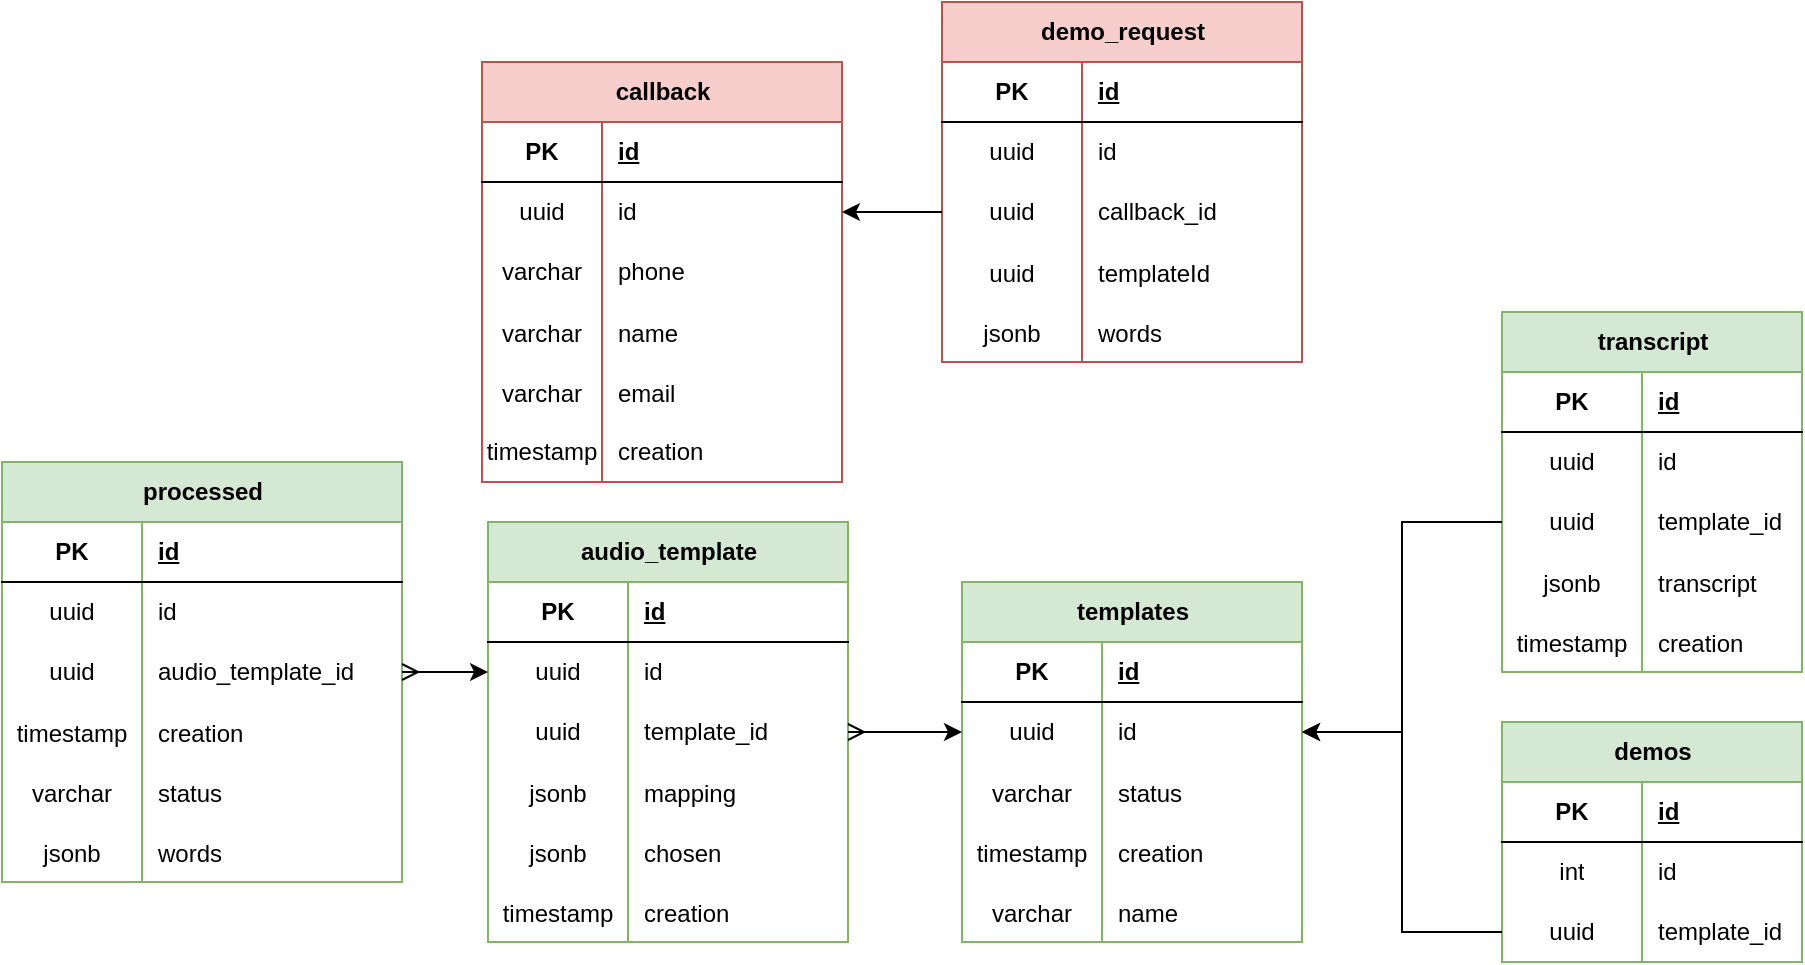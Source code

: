 <mxfile version="24.2.3" type="device">
  <diagram name="Страница — 1" id="Ko0qNmOT3hMLPwBgo3Ye">
    <mxGraphModel dx="2261" dy="738" grid="1" gridSize="10" guides="1" tooltips="1" connect="1" arrows="1" fold="1" page="1" pageScale="1" pageWidth="827" pageHeight="1169" math="0" shadow="0">
      <root>
        <mxCell id="0" />
        <mxCell id="1" parent="0" />
        <mxCell id="vbfm5fyRYD98X_Ul2HDY-22" value="templates" style="shape=table;startSize=30;container=1;collapsible=1;childLayout=tableLayout;fixedRows=1;rowLines=0;fontStyle=1;align=center;resizeLast=1;html=1;fillColor=#d5e8d4;strokeColor=#82b366;" parent="1" vertex="1">
          <mxGeometry x="-110" y="590" width="170" height="180" as="geometry" />
        </mxCell>
        <mxCell id="vbfm5fyRYD98X_Ul2HDY-23" value="" style="shape=tableRow;horizontal=0;startSize=0;swimlaneHead=0;swimlaneBody=0;fillColor=none;collapsible=0;dropTarget=0;points=[[0,0.5],[1,0.5]];portConstraint=eastwest;top=0;left=0;right=0;bottom=1;" parent="vbfm5fyRYD98X_Ul2HDY-22" vertex="1">
          <mxGeometry y="30" width="170" height="30" as="geometry" />
        </mxCell>
        <mxCell id="vbfm5fyRYD98X_Ul2HDY-24" value="PK" style="shape=partialRectangle;connectable=0;fillColor=none;top=0;left=0;bottom=0;right=0;fontStyle=1;overflow=hidden;whiteSpace=wrap;html=1;" parent="vbfm5fyRYD98X_Ul2HDY-23" vertex="1">
          <mxGeometry width="70" height="30" as="geometry">
            <mxRectangle width="70" height="30" as="alternateBounds" />
          </mxGeometry>
        </mxCell>
        <mxCell id="vbfm5fyRYD98X_Ul2HDY-25" value="id" style="shape=partialRectangle;connectable=0;fillColor=none;top=0;left=0;bottom=0;right=0;align=left;spacingLeft=6;fontStyle=5;overflow=hidden;whiteSpace=wrap;html=1;" parent="vbfm5fyRYD98X_Ul2HDY-23" vertex="1">
          <mxGeometry x="70" width="100" height="30" as="geometry">
            <mxRectangle width="100" height="30" as="alternateBounds" />
          </mxGeometry>
        </mxCell>
        <mxCell id="vbfm5fyRYD98X_Ul2HDY-26" value="" style="shape=tableRow;horizontal=0;startSize=0;swimlaneHead=0;swimlaneBody=0;fillColor=none;collapsible=0;dropTarget=0;points=[[0,0.5],[1,0.5]];portConstraint=eastwest;top=0;left=0;right=0;bottom=0;" parent="vbfm5fyRYD98X_Ul2HDY-22" vertex="1">
          <mxGeometry y="60" width="170" height="30" as="geometry" />
        </mxCell>
        <mxCell id="vbfm5fyRYD98X_Ul2HDY-27" value="uuid" style="shape=partialRectangle;connectable=0;fillColor=none;top=0;left=0;bottom=0;right=0;editable=1;overflow=hidden;whiteSpace=wrap;html=1;" parent="vbfm5fyRYD98X_Ul2HDY-26" vertex="1">
          <mxGeometry width="70" height="30" as="geometry">
            <mxRectangle width="70" height="30" as="alternateBounds" />
          </mxGeometry>
        </mxCell>
        <mxCell id="vbfm5fyRYD98X_Ul2HDY-28" value="id" style="shape=partialRectangle;connectable=0;fillColor=none;top=0;left=0;bottom=0;right=0;align=left;spacingLeft=6;overflow=hidden;whiteSpace=wrap;html=1;" parent="vbfm5fyRYD98X_Ul2HDY-26" vertex="1">
          <mxGeometry x="70" width="100" height="30" as="geometry">
            <mxRectangle width="100" height="30" as="alternateBounds" />
          </mxGeometry>
        </mxCell>
        <mxCell id="vbfm5fyRYD98X_Ul2HDY-377" value="" style="shape=tableRow;horizontal=0;startSize=0;swimlaneHead=0;swimlaneBody=0;fillColor=none;collapsible=0;dropTarget=0;points=[[0,0.5],[1,0.5]];portConstraint=eastwest;top=0;left=0;right=0;bottom=0;" parent="vbfm5fyRYD98X_Ul2HDY-22" vertex="1">
          <mxGeometry y="90" width="170" height="30" as="geometry" />
        </mxCell>
        <mxCell id="vbfm5fyRYD98X_Ul2HDY-378" value="varchar" style="shape=partialRectangle;connectable=0;fillColor=none;top=0;left=0;bottom=0;right=0;editable=1;overflow=hidden;" parent="vbfm5fyRYD98X_Ul2HDY-377" vertex="1">
          <mxGeometry width="70" height="30" as="geometry">
            <mxRectangle width="70" height="30" as="alternateBounds" />
          </mxGeometry>
        </mxCell>
        <mxCell id="vbfm5fyRYD98X_Ul2HDY-379" value="status" style="shape=partialRectangle;connectable=0;fillColor=none;top=0;left=0;bottom=0;right=0;align=left;spacingLeft=6;overflow=hidden;" parent="vbfm5fyRYD98X_Ul2HDY-377" vertex="1">
          <mxGeometry x="70" width="100" height="30" as="geometry">
            <mxRectangle width="100" height="30" as="alternateBounds" />
          </mxGeometry>
        </mxCell>
        <mxCell id="vbfm5fyRYD98X_Ul2HDY-381" value="" style="shape=tableRow;horizontal=0;startSize=0;swimlaneHead=0;swimlaneBody=0;fillColor=none;collapsible=0;dropTarget=0;points=[[0,0.5],[1,0.5]];portConstraint=eastwest;top=0;left=0;right=0;bottom=0;" parent="vbfm5fyRYD98X_Ul2HDY-22" vertex="1">
          <mxGeometry y="120" width="170" height="30" as="geometry" />
        </mxCell>
        <mxCell id="vbfm5fyRYD98X_Ul2HDY-382" value="timestamp" style="shape=partialRectangle;connectable=0;fillColor=none;top=0;left=0;bottom=0;right=0;editable=1;overflow=hidden;" parent="vbfm5fyRYD98X_Ul2HDY-381" vertex="1">
          <mxGeometry width="70" height="30" as="geometry">
            <mxRectangle width="70" height="30" as="alternateBounds" />
          </mxGeometry>
        </mxCell>
        <mxCell id="vbfm5fyRYD98X_Ul2HDY-383" value="creation" style="shape=partialRectangle;connectable=0;fillColor=none;top=0;left=0;bottom=0;right=0;align=left;spacingLeft=6;overflow=hidden;" parent="vbfm5fyRYD98X_Ul2HDY-381" vertex="1">
          <mxGeometry x="70" width="100" height="30" as="geometry">
            <mxRectangle width="100" height="30" as="alternateBounds" />
          </mxGeometry>
        </mxCell>
        <mxCell id="vbfm5fyRYD98X_Ul2HDY-38" value="" style="shape=tableRow;horizontal=0;startSize=0;swimlaneHead=0;swimlaneBody=0;fillColor=none;collapsible=0;dropTarget=0;points=[[0,0.5],[1,0.5]];portConstraint=eastwest;top=0;left=0;right=0;bottom=0;" parent="vbfm5fyRYD98X_Ul2HDY-22" vertex="1">
          <mxGeometry y="150" width="170" height="30" as="geometry" />
        </mxCell>
        <mxCell id="vbfm5fyRYD98X_Ul2HDY-39" value="varchar" style="shape=partialRectangle;connectable=0;fillColor=none;top=0;left=0;bottom=0;right=0;editable=1;overflow=hidden;" parent="vbfm5fyRYD98X_Ul2HDY-38" vertex="1">
          <mxGeometry width="70" height="30" as="geometry">
            <mxRectangle width="70" height="30" as="alternateBounds" />
          </mxGeometry>
        </mxCell>
        <mxCell id="vbfm5fyRYD98X_Ul2HDY-40" value="name" style="shape=partialRectangle;connectable=0;fillColor=none;top=0;left=0;bottom=0;right=0;align=left;spacingLeft=6;overflow=hidden;" parent="vbfm5fyRYD98X_Ul2HDY-38" vertex="1">
          <mxGeometry x="70" width="100" height="30" as="geometry">
            <mxRectangle width="100" height="30" as="alternateBounds" />
          </mxGeometry>
        </mxCell>
        <mxCell id="vbfm5fyRYD98X_Ul2HDY-41" value="transcript" style="shape=table;startSize=30;container=1;collapsible=1;childLayout=tableLayout;fixedRows=1;rowLines=0;fontStyle=1;align=center;resizeLast=1;html=1;fillColor=#d5e8d4;strokeColor=#82b366;" parent="1" vertex="1">
          <mxGeometry x="160" y="455" width="150" height="180" as="geometry" />
        </mxCell>
        <mxCell id="vbfm5fyRYD98X_Ul2HDY-42" value="" style="shape=tableRow;horizontal=0;startSize=0;swimlaneHead=0;swimlaneBody=0;fillColor=none;collapsible=0;dropTarget=0;points=[[0,0.5],[1,0.5]];portConstraint=eastwest;top=0;left=0;right=0;bottom=1;" parent="vbfm5fyRYD98X_Ul2HDY-41" vertex="1">
          <mxGeometry y="30" width="150" height="30" as="geometry" />
        </mxCell>
        <mxCell id="vbfm5fyRYD98X_Ul2HDY-43" value="PK" style="shape=partialRectangle;connectable=0;fillColor=none;top=0;left=0;bottom=0;right=0;fontStyle=1;overflow=hidden;whiteSpace=wrap;html=1;" parent="vbfm5fyRYD98X_Ul2HDY-42" vertex="1">
          <mxGeometry width="70" height="30" as="geometry">
            <mxRectangle width="70" height="30" as="alternateBounds" />
          </mxGeometry>
        </mxCell>
        <mxCell id="vbfm5fyRYD98X_Ul2HDY-44" value="id" style="shape=partialRectangle;connectable=0;fillColor=none;top=0;left=0;bottom=0;right=0;align=left;spacingLeft=6;fontStyle=5;overflow=hidden;whiteSpace=wrap;html=1;" parent="vbfm5fyRYD98X_Ul2HDY-42" vertex="1">
          <mxGeometry x="70" width="80" height="30" as="geometry">
            <mxRectangle width="80" height="30" as="alternateBounds" />
          </mxGeometry>
        </mxCell>
        <mxCell id="vbfm5fyRYD98X_Ul2HDY-45" value="" style="shape=tableRow;horizontal=0;startSize=0;swimlaneHead=0;swimlaneBody=0;fillColor=none;collapsible=0;dropTarget=0;points=[[0,0.5],[1,0.5]];portConstraint=eastwest;top=0;left=0;right=0;bottom=0;" parent="vbfm5fyRYD98X_Ul2HDY-41" vertex="1">
          <mxGeometry y="60" width="150" height="30" as="geometry" />
        </mxCell>
        <mxCell id="vbfm5fyRYD98X_Ul2HDY-46" value="uuid" style="shape=partialRectangle;connectable=0;fillColor=none;top=0;left=0;bottom=0;right=0;editable=1;overflow=hidden;whiteSpace=wrap;html=1;" parent="vbfm5fyRYD98X_Ul2HDY-45" vertex="1">
          <mxGeometry width="70" height="30" as="geometry">
            <mxRectangle width="70" height="30" as="alternateBounds" />
          </mxGeometry>
        </mxCell>
        <mxCell id="vbfm5fyRYD98X_Ul2HDY-47" value="id" style="shape=partialRectangle;connectable=0;fillColor=none;top=0;left=0;bottom=0;right=0;align=left;spacingLeft=6;overflow=hidden;whiteSpace=wrap;html=1;" parent="vbfm5fyRYD98X_Ul2HDY-45" vertex="1">
          <mxGeometry x="70" width="80" height="30" as="geometry">
            <mxRectangle width="80" height="30" as="alternateBounds" />
          </mxGeometry>
        </mxCell>
        <mxCell id="vbfm5fyRYD98X_Ul2HDY-48" value="" style="shape=tableRow;horizontal=0;startSize=0;swimlaneHead=0;swimlaneBody=0;fillColor=none;collapsible=0;dropTarget=0;points=[[0,0.5],[1,0.5]];portConstraint=eastwest;top=0;left=0;right=0;bottom=0;" parent="vbfm5fyRYD98X_Ul2HDY-41" vertex="1">
          <mxGeometry y="90" width="150" height="30" as="geometry" />
        </mxCell>
        <mxCell id="vbfm5fyRYD98X_Ul2HDY-49" value="uuid" style="shape=partialRectangle;connectable=0;fillColor=none;top=0;left=0;bottom=0;right=0;editable=1;overflow=hidden;whiteSpace=wrap;html=1;" parent="vbfm5fyRYD98X_Ul2HDY-48" vertex="1">
          <mxGeometry width="70" height="30" as="geometry">
            <mxRectangle width="70" height="30" as="alternateBounds" />
          </mxGeometry>
        </mxCell>
        <mxCell id="vbfm5fyRYD98X_Ul2HDY-50" value="template_id" style="shape=partialRectangle;connectable=0;fillColor=none;top=0;left=0;bottom=0;right=0;align=left;spacingLeft=6;overflow=hidden;whiteSpace=wrap;html=1;" parent="vbfm5fyRYD98X_Ul2HDY-48" vertex="1">
          <mxGeometry x="70" width="80" height="30" as="geometry">
            <mxRectangle width="80" height="30" as="alternateBounds" />
          </mxGeometry>
        </mxCell>
        <mxCell id="vbfm5fyRYD98X_Ul2HDY-54" value="" style="shape=tableRow;horizontal=0;startSize=0;swimlaneHead=0;swimlaneBody=0;fillColor=none;collapsible=0;dropTarget=0;points=[[0,0.5],[1,0.5]];portConstraint=eastwest;top=0;left=0;right=0;bottom=0;" parent="vbfm5fyRYD98X_Ul2HDY-41" vertex="1">
          <mxGeometry y="120" width="150" height="30" as="geometry" />
        </mxCell>
        <mxCell id="vbfm5fyRYD98X_Ul2HDY-55" value="jsonb" style="shape=partialRectangle;connectable=0;fillColor=none;top=0;left=0;bottom=0;right=0;editable=1;overflow=hidden;" parent="vbfm5fyRYD98X_Ul2HDY-54" vertex="1">
          <mxGeometry width="70" height="30" as="geometry">
            <mxRectangle width="70" height="30" as="alternateBounds" />
          </mxGeometry>
        </mxCell>
        <mxCell id="vbfm5fyRYD98X_Ul2HDY-56" value="transcript" style="shape=partialRectangle;connectable=0;fillColor=none;top=0;left=0;bottom=0;right=0;align=left;spacingLeft=6;overflow=hidden;" parent="vbfm5fyRYD98X_Ul2HDY-54" vertex="1">
          <mxGeometry x="70" width="80" height="30" as="geometry">
            <mxRectangle width="80" height="30" as="alternateBounds" />
          </mxGeometry>
        </mxCell>
        <mxCell id="JV7sxZ9ZfyD11HEFoqIB-13" value="" style="shape=tableRow;horizontal=0;startSize=0;swimlaneHead=0;swimlaneBody=0;fillColor=none;collapsible=0;dropTarget=0;points=[[0,0.5],[1,0.5]];portConstraint=eastwest;top=0;left=0;right=0;bottom=0;" vertex="1" parent="vbfm5fyRYD98X_Ul2HDY-41">
          <mxGeometry y="150" width="150" height="30" as="geometry" />
        </mxCell>
        <mxCell id="JV7sxZ9ZfyD11HEFoqIB-14" value="timestamp" style="shape=partialRectangle;connectable=0;fillColor=none;top=0;left=0;bottom=0;right=0;editable=1;overflow=hidden;" vertex="1" parent="JV7sxZ9ZfyD11HEFoqIB-13">
          <mxGeometry width="70" height="30" as="geometry">
            <mxRectangle width="70" height="30" as="alternateBounds" />
          </mxGeometry>
        </mxCell>
        <mxCell id="JV7sxZ9ZfyD11HEFoqIB-15" value="creation" style="shape=partialRectangle;connectable=0;fillColor=none;top=0;left=0;bottom=0;right=0;align=left;spacingLeft=6;overflow=hidden;" vertex="1" parent="JV7sxZ9ZfyD11HEFoqIB-13">
          <mxGeometry x="70" width="80" height="30" as="geometry">
            <mxRectangle width="80" height="30" as="alternateBounds" />
          </mxGeometry>
        </mxCell>
        <mxCell id="vbfm5fyRYD98X_Ul2HDY-61" style="edgeStyle=orthogonalEdgeStyle;rounded=0;orthogonalLoop=1;jettySize=auto;html=1;" parent="1" source="vbfm5fyRYD98X_Ul2HDY-48" target="vbfm5fyRYD98X_Ul2HDY-26" edge="1">
          <mxGeometry relative="1" as="geometry" />
        </mxCell>
        <mxCell id="vbfm5fyRYD98X_Ul2HDY-62" value="audio_template" style="shape=table;startSize=30;container=1;collapsible=1;childLayout=tableLayout;fixedRows=1;rowLines=0;fontStyle=1;align=center;resizeLast=1;html=1;fillColor=#d5e8d4;strokeColor=#82b366;" parent="1" vertex="1">
          <mxGeometry x="-347" y="560" width="180" height="210" as="geometry" />
        </mxCell>
        <mxCell id="vbfm5fyRYD98X_Ul2HDY-63" value="" style="shape=tableRow;horizontal=0;startSize=0;swimlaneHead=0;swimlaneBody=0;fillColor=none;collapsible=0;dropTarget=0;points=[[0,0.5],[1,0.5]];portConstraint=eastwest;top=0;left=0;right=0;bottom=1;" parent="vbfm5fyRYD98X_Ul2HDY-62" vertex="1">
          <mxGeometry y="30" width="180" height="30" as="geometry" />
        </mxCell>
        <mxCell id="vbfm5fyRYD98X_Ul2HDY-64" value="PK" style="shape=partialRectangle;connectable=0;fillColor=none;top=0;left=0;bottom=0;right=0;fontStyle=1;overflow=hidden;whiteSpace=wrap;html=1;" parent="vbfm5fyRYD98X_Ul2HDY-63" vertex="1">
          <mxGeometry width="70" height="30" as="geometry">
            <mxRectangle width="70" height="30" as="alternateBounds" />
          </mxGeometry>
        </mxCell>
        <mxCell id="vbfm5fyRYD98X_Ul2HDY-65" value="id" style="shape=partialRectangle;connectable=0;fillColor=none;top=0;left=0;bottom=0;right=0;align=left;spacingLeft=6;fontStyle=5;overflow=hidden;whiteSpace=wrap;html=1;" parent="vbfm5fyRYD98X_Ul2HDY-63" vertex="1">
          <mxGeometry x="70" width="110" height="30" as="geometry">
            <mxRectangle width="110" height="30" as="alternateBounds" />
          </mxGeometry>
        </mxCell>
        <mxCell id="vbfm5fyRYD98X_Ul2HDY-66" value="" style="shape=tableRow;horizontal=0;startSize=0;swimlaneHead=0;swimlaneBody=0;fillColor=none;collapsible=0;dropTarget=0;points=[[0,0.5],[1,0.5]];portConstraint=eastwest;top=0;left=0;right=0;bottom=0;" parent="vbfm5fyRYD98X_Ul2HDY-62" vertex="1">
          <mxGeometry y="60" width="180" height="30" as="geometry" />
        </mxCell>
        <mxCell id="vbfm5fyRYD98X_Ul2HDY-67" value="uuid" style="shape=partialRectangle;connectable=0;fillColor=none;top=0;left=0;bottom=0;right=0;editable=1;overflow=hidden;whiteSpace=wrap;html=1;" parent="vbfm5fyRYD98X_Ul2HDY-66" vertex="1">
          <mxGeometry width="70" height="30" as="geometry">
            <mxRectangle width="70" height="30" as="alternateBounds" />
          </mxGeometry>
        </mxCell>
        <mxCell id="vbfm5fyRYD98X_Ul2HDY-68" value="id" style="shape=partialRectangle;connectable=0;fillColor=none;top=0;left=0;bottom=0;right=0;align=left;spacingLeft=6;overflow=hidden;whiteSpace=wrap;html=1;" parent="vbfm5fyRYD98X_Ul2HDY-66" vertex="1">
          <mxGeometry x="70" width="110" height="30" as="geometry">
            <mxRectangle width="110" height="30" as="alternateBounds" />
          </mxGeometry>
        </mxCell>
        <mxCell id="vbfm5fyRYD98X_Ul2HDY-69" value="" style="shape=tableRow;horizontal=0;startSize=0;swimlaneHead=0;swimlaneBody=0;fillColor=none;collapsible=0;dropTarget=0;points=[[0,0.5],[1,0.5]];portConstraint=eastwest;top=0;left=0;right=0;bottom=0;" parent="vbfm5fyRYD98X_Ul2HDY-62" vertex="1">
          <mxGeometry y="90" width="180" height="30" as="geometry" />
        </mxCell>
        <mxCell id="vbfm5fyRYD98X_Ul2HDY-70" value="uuid" style="shape=partialRectangle;connectable=0;fillColor=none;top=0;left=0;bottom=0;right=0;editable=1;overflow=hidden;whiteSpace=wrap;html=1;" parent="vbfm5fyRYD98X_Ul2HDY-69" vertex="1">
          <mxGeometry width="70" height="30" as="geometry">
            <mxRectangle width="70" height="30" as="alternateBounds" />
          </mxGeometry>
        </mxCell>
        <mxCell id="vbfm5fyRYD98X_Ul2HDY-71" value="template_id" style="shape=partialRectangle;connectable=0;fillColor=none;top=0;left=0;bottom=0;right=0;align=left;spacingLeft=6;overflow=hidden;whiteSpace=wrap;html=1;" parent="vbfm5fyRYD98X_Ul2HDY-69" vertex="1">
          <mxGeometry x="70" width="110" height="30" as="geometry">
            <mxRectangle width="110" height="30" as="alternateBounds" />
          </mxGeometry>
        </mxCell>
        <mxCell id="vbfm5fyRYD98X_Ul2HDY-75" value="" style="shape=tableRow;horizontal=0;startSize=0;swimlaneHead=0;swimlaneBody=0;fillColor=none;collapsible=0;dropTarget=0;points=[[0,0.5],[1,0.5]];portConstraint=eastwest;top=0;left=0;right=0;bottom=0;" parent="vbfm5fyRYD98X_Ul2HDY-62" vertex="1">
          <mxGeometry y="120" width="180" height="30" as="geometry" />
        </mxCell>
        <mxCell id="vbfm5fyRYD98X_Ul2HDY-76" value="jsonb" style="shape=partialRectangle;connectable=0;fillColor=none;top=0;left=0;bottom=0;right=0;editable=1;overflow=hidden;" parent="vbfm5fyRYD98X_Ul2HDY-75" vertex="1">
          <mxGeometry width="70" height="30" as="geometry">
            <mxRectangle width="70" height="30" as="alternateBounds" />
          </mxGeometry>
        </mxCell>
        <mxCell id="vbfm5fyRYD98X_Ul2HDY-77" value="mapping" style="shape=partialRectangle;connectable=0;fillColor=none;top=0;left=0;bottom=0;right=0;align=left;spacingLeft=6;overflow=hidden;" parent="vbfm5fyRYD98X_Ul2HDY-75" vertex="1">
          <mxGeometry x="70" width="110" height="30" as="geometry">
            <mxRectangle width="110" height="30" as="alternateBounds" />
          </mxGeometry>
        </mxCell>
        <mxCell id="vbfm5fyRYD98X_Ul2HDY-78" value="" style="shape=tableRow;horizontal=0;startSize=0;swimlaneHead=0;swimlaneBody=0;fillColor=none;collapsible=0;dropTarget=0;points=[[0,0.5],[1,0.5]];portConstraint=eastwest;top=0;left=0;right=0;bottom=0;" parent="vbfm5fyRYD98X_Ul2HDY-62" vertex="1">
          <mxGeometry y="150" width="180" height="30" as="geometry" />
        </mxCell>
        <mxCell id="vbfm5fyRYD98X_Ul2HDY-79" value="jsonb" style="shape=partialRectangle;connectable=0;fillColor=none;top=0;left=0;bottom=0;right=0;editable=1;overflow=hidden;" parent="vbfm5fyRYD98X_Ul2HDY-78" vertex="1">
          <mxGeometry width="70" height="30" as="geometry">
            <mxRectangle width="70" height="30" as="alternateBounds" />
          </mxGeometry>
        </mxCell>
        <mxCell id="vbfm5fyRYD98X_Ul2HDY-80" value="chosen" style="shape=partialRectangle;connectable=0;fillColor=none;top=0;left=0;bottom=0;right=0;align=left;spacingLeft=6;overflow=hidden;" parent="vbfm5fyRYD98X_Ul2HDY-78" vertex="1">
          <mxGeometry x="70" width="110" height="30" as="geometry">
            <mxRectangle width="110" height="30" as="alternateBounds" />
          </mxGeometry>
        </mxCell>
        <mxCell id="JV7sxZ9ZfyD11HEFoqIB-9" value="" style="shape=tableRow;horizontal=0;startSize=0;swimlaneHead=0;swimlaneBody=0;fillColor=none;collapsible=0;dropTarget=0;points=[[0,0.5],[1,0.5]];portConstraint=eastwest;top=0;left=0;right=0;bottom=0;" vertex="1" parent="vbfm5fyRYD98X_Ul2HDY-62">
          <mxGeometry y="180" width="180" height="30" as="geometry" />
        </mxCell>
        <mxCell id="JV7sxZ9ZfyD11HEFoqIB-10" value="timestamp" style="shape=partialRectangle;connectable=0;fillColor=none;top=0;left=0;bottom=0;right=0;editable=1;overflow=hidden;" vertex="1" parent="JV7sxZ9ZfyD11HEFoqIB-9">
          <mxGeometry width="70" height="30" as="geometry">
            <mxRectangle width="70" height="30" as="alternateBounds" />
          </mxGeometry>
        </mxCell>
        <mxCell id="JV7sxZ9ZfyD11HEFoqIB-11" value="creation" style="shape=partialRectangle;connectable=0;fillColor=none;top=0;left=0;bottom=0;right=0;align=left;spacingLeft=6;overflow=hidden;" vertex="1" parent="JV7sxZ9ZfyD11HEFoqIB-9">
          <mxGeometry x="70" width="110" height="30" as="geometry">
            <mxRectangle width="110" height="30" as="alternateBounds" />
          </mxGeometry>
        </mxCell>
        <mxCell id="vbfm5fyRYD98X_Ul2HDY-82" value="processed" style="shape=table;startSize=30;container=1;collapsible=1;childLayout=tableLayout;fixedRows=1;rowLines=0;fontStyle=1;align=center;resizeLast=1;html=1;fillColor=#d5e8d4;strokeColor=#82b366;" parent="1" vertex="1">
          <mxGeometry x="-590" y="530" width="200" height="210" as="geometry" />
        </mxCell>
        <mxCell id="vbfm5fyRYD98X_Ul2HDY-83" value="" style="shape=tableRow;horizontal=0;startSize=0;swimlaneHead=0;swimlaneBody=0;fillColor=none;collapsible=0;dropTarget=0;points=[[0,0.5],[1,0.5]];portConstraint=eastwest;top=0;left=0;right=0;bottom=1;" parent="vbfm5fyRYD98X_Ul2HDY-82" vertex="1">
          <mxGeometry y="30" width="200" height="30" as="geometry" />
        </mxCell>
        <mxCell id="vbfm5fyRYD98X_Ul2HDY-84" value="PK" style="shape=partialRectangle;connectable=0;fillColor=none;top=0;left=0;bottom=0;right=0;fontStyle=1;overflow=hidden;whiteSpace=wrap;html=1;" parent="vbfm5fyRYD98X_Ul2HDY-83" vertex="1">
          <mxGeometry width="70" height="30" as="geometry">
            <mxRectangle width="70" height="30" as="alternateBounds" />
          </mxGeometry>
        </mxCell>
        <mxCell id="vbfm5fyRYD98X_Ul2HDY-85" value="id" style="shape=partialRectangle;connectable=0;fillColor=none;top=0;left=0;bottom=0;right=0;align=left;spacingLeft=6;fontStyle=5;overflow=hidden;whiteSpace=wrap;html=1;" parent="vbfm5fyRYD98X_Ul2HDY-83" vertex="1">
          <mxGeometry x="70" width="130" height="30" as="geometry">
            <mxRectangle width="130" height="30" as="alternateBounds" />
          </mxGeometry>
        </mxCell>
        <mxCell id="vbfm5fyRYD98X_Ul2HDY-86" value="" style="shape=tableRow;horizontal=0;startSize=0;swimlaneHead=0;swimlaneBody=0;fillColor=none;collapsible=0;dropTarget=0;points=[[0,0.5],[1,0.5]];portConstraint=eastwest;top=0;left=0;right=0;bottom=0;" parent="vbfm5fyRYD98X_Ul2HDY-82" vertex="1">
          <mxGeometry y="60" width="200" height="30" as="geometry" />
        </mxCell>
        <mxCell id="vbfm5fyRYD98X_Ul2HDY-87" value="uuid" style="shape=partialRectangle;connectable=0;fillColor=none;top=0;left=0;bottom=0;right=0;editable=1;overflow=hidden;whiteSpace=wrap;html=1;" parent="vbfm5fyRYD98X_Ul2HDY-86" vertex="1">
          <mxGeometry width="70" height="30" as="geometry">
            <mxRectangle width="70" height="30" as="alternateBounds" />
          </mxGeometry>
        </mxCell>
        <mxCell id="vbfm5fyRYD98X_Ul2HDY-88" value="id" style="shape=partialRectangle;connectable=0;fillColor=none;top=0;left=0;bottom=0;right=0;align=left;spacingLeft=6;overflow=hidden;whiteSpace=wrap;html=1;" parent="vbfm5fyRYD98X_Ul2HDY-86" vertex="1">
          <mxGeometry x="70" width="130" height="30" as="geometry">
            <mxRectangle width="130" height="30" as="alternateBounds" />
          </mxGeometry>
        </mxCell>
        <mxCell id="vbfm5fyRYD98X_Ul2HDY-89" value="" style="shape=tableRow;horizontal=0;startSize=0;swimlaneHead=0;swimlaneBody=0;fillColor=none;collapsible=0;dropTarget=0;points=[[0,0.5],[1,0.5]];portConstraint=eastwest;top=0;left=0;right=0;bottom=0;" parent="vbfm5fyRYD98X_Ul2HDY-82" vertex="1">
          <mxGeometry y="90" width="200" height="30" as="geometry" />
        </mxCell>
        <mxCell id="vbfm5fyRYD98X_Ul2HDY-90" value="uuid" style="shape=partialRectangle;connectable=0;fillColor=none;top=0;left=0;bottom=0;right=0;editable=1;overflow=hidden;whiteSpace=wrap;html=1;" parent="vbfm5fyRYD98X_Ul2HDY-89" vertex="1">
          <mxGeometry width="70" height="30" as="geometry">
            <mxRectangle width="70" height="30" as="alternateBounds" />
          </mxGeometry>
        </mxCell>
        <mxCell id="vbfm5fyRYD98X_Ul2HDY-91" value="audio_template_id" style="shape=partialRectangle;connectable=0;fillColor=none;top=0;left=0;bottom=0;right=0;align=left;spacingLeft=6;overflow=hidden;whiteSpace=wrap;html=1;" parent="vbfm5fyRYD98X_Ul2HDY-89" vertex="1">
          <mxGeometry x="70" width="130" height="30" as="geometry">
            <mxRectangle width="130" height="30" as="alternateBounds" />
          </mxGeometry>
        </mxCell>
        <mxCell id="JV7sxZ9ZfyD11HEFoqIB-5" value="" style="shape=tableRow;horizontal=0;startSize=0;swimlaneHead=0;swimlaneBody=0;fillColor=none;collapsible=0;dropTarget=0;points=[[0,0.5],[1,0.5]];portConstraint=eastwest;top=0;left=0;right=0;bottom=0;" vertex="1" parent="vbfm5fyRYD98X_Ul2HDY-82">
          <mxGeometry y="120" width="200" height="30" as="geometry" />
        </mxCell>
        <mxCell id="JV7sxZ9ZfyD11HEFoqIB-6" value="timestamp" style="shape=partialRectangle;connectable=0;fillColor=none;top=0;left=0;bottom=0;right=0;editable=1;overflow=hidden;" vertex="1" parent="JV7sxZ9ZfyD11HEFoqIB-5">
          <mxGeometry width="70" height="30" as="geometry">
            <mxRectangle width="70" height="30" as="alternateBounds" />
          </mxGeometry>
        </mxCell>
        <mxCell id="JV7sxZ9ZfyD11HEFoqIB-7" value="creation" style="shape=partialRectangle;connectable=0;fillColor=none;top=0;left=0;bottom=0;right=0;align=left;spacingLeft=6;overflow=hidden;" vertex="1" parent="JV7sxZ9ZfyD11HEFoqIB-5">
          <mxGeometry x="70" width="130" height="30" as="geometry">
            <mxRectangle width="130" height="30" as="alternateBounds" />
          </mxGeometry>
        </mxCell>
        <mxCell id="vbfm5fyRYD98X_Ul2HDY-373" value="" style="shape=tableRow;horizontal=0;startSize=0;swimlaneHead=0;swimlaneBody=0;fillColor=none;collapsible=0;dropTarget=0;points=[[0,0.5],[1,0.5]];portConstraint=eastwest;top=0;left=0;right=0;bottom=0;" parent="vbfm5fyRYD98X_Ul2HDY-82" vertex="1">
          <mxGeometry y="150" width="200" height="30" as="geometry" />
        </mxCell>
        <mxCell id="vbfm5fyRYD98X_Ul2HDY-374" value="varchar" style="shape=partialRectangle;connectable=0;fillColor=none;top=0;left=0;bottom=0;right=0;editable=1;overflow=hidden;" parent="vbfm5fyRYD98X_Ul2HDY-373" vertex="1">
          <mxGeometry width="70" height="30" as="geometry">
            <mxRectangle width="70" height="30" as="alternateBounds" />
          </mxGeometry>
        </mxCell>
        <mxCell id="vbfm5fyRYD98X_Ul2HDY-375" value="status" style="shape=partialRectangle;connectable=0;fillColor=none;top=0;left=0;bottom=0;right=0;align=left;spacingLeft=6;overflow=hidden;" parent="vbfm5fyRYD98X_Ul2HDY-373" vertex="1">
          <mxGeometry x="70" width="130" height="30" as="geometry">
            <mxRectangle width="130" height="30" as="alternateBounds" />
          </mxGeometry>
        </mxCell>
        <mxCell id="vbfm5fyRYD98X_Ul2HDY-95" value="" style="shape=tableRow;horizontal=0;startSize=0;swimlaneHead=0;swimlaneBody=0;fillColor=none;collapsible=0;dropTarget=0;points=[[0,0.5],[1,0.5]];portConstraint=eastwest;top=0;left=0;right=0;bottom=0;" parent="vbfm5fyRYD98X_Ul2HDY-82" vertex="1">
          <mxGeometry y="180" width="200" height="30" as="geometry" />
        </mxCell>
        <mxCell id="vbfm5fyRYD98X_Ul2HDY-96" value="jsonb" style="shape=partialRectangle;connectable=0;fillColor=none;top=0;left=0;bottom=0;right=0;editable=1;overflow=hidden;" parent="vbfm5fyRYD98X_Ul2HDY-95" vertex="1">
          <mxGeometry width="70" height="30" as="geometry">
            <mxRectangle width="70" height="30" as="alternateBounds" />
          </mxGeometry>
        </mxCell>
        <mxCell id="vbfm5fyRYD98X_Ul2HDY-97" value="words" style="shape=partialRectangle;connectable=0;fillColor=none;top=0;left=0;bottom=0;right=0;align=left;spacingLeft=6;overflow=hidden;" parent="vbfm5fyRYD98X_Ul2HDY-95" vertex="1">
          <mxGeometry x="70" width="130" height="30" as="geometry">
            <mxRectangle width="130" height="30" as="alternateBounds" />
          </mxGeometry>
        </mxCell>
        <mxCell id="vbfm5fyRYD98X_Ul2HDY-107" style="edgeStyle=orthogonalEdgeStyle;rounded=0;orthogonalLoop=1;jettySize=auto;html=1;entryX=0;entryY=0.5;entryDx=0;entryDy=0;endArrow=classic;endFill=1;startArrow=ERmany;startFill=0;" parent="1" source="vbfm5fyRYD98X_Ul2HDY-89" target="vbfm5fyRYD98X_Ul2HDY-66" edge="1">
          <mxGeometry relative="1" as="geometry" />
        </mxCell>
        <mxCell id="vbfm5fyRYD98X_Ul2HDY-108" value="demos" style="shape=table;startSize=30;container=1;collapsible=1;childLayout=tableLayout;fixedRows=1;rowLines=0;fontStyle=1;align=center;resizeLast=1;html=1;fillColor=#d5e8d4;strokeColor=#82b366;" parent="1" vertex="1">
          <mxGeometry x="160" y="660" width="150" height="120" as="geometry" />
        </mxCell>
        <mxCell id="vbfm5fyRYD98X_Ul2HDY-109" value="" style="shape=tableRow;horizontal=0;startSize=0;swimlaneHead=0;swimlaneBody=0;fillColor=none;collapsible=0;dropTarget=0;points=[[0,0.5],[1,0.5]];portConstraint=eastwest;top=0;left=0;right=0;bottom=1;" parent="vbfm5fyRYD98X_Ul2HDY-108" vertex="1">
          <mxGeometry y="30" width="150" height="30" as="geometry" />
        </mxCell>
        <mxCell id="vbfm5fyRYD98X_Ul2HDY-110" value="PK" style="shape=partialRectangle;connectable=0;fillColor=none;top=0;left=0;bottom=0;right=0;fontStyle=1;overflow=hidden;whiteSpace=wrap;html=1;" parent="vbfm5fyRYD98X_Ul2HDY-109" vertex="1">
          <mxGeometry width="70" height="30" as="geometry">
            <mxRectangle width="70" height="30" as="alternateBounds" />
          </mxGeometry>
        </mxCell>
        <mxCell id="vbfm5fyRYD98X_Ul2HDY-111" value="id" style="shape=partialRectangle;connectable=0;fillColor=none;top=0;left=0;bottom=0;right=0;align=left;spacingLeft=6;fontStyle=5;overflow=hidden;whiteSpace=wrap;html=1;" parent="vbfm5fyRYD98X_Ul2HDY-109" vertex="1">
          <mxGeometry x="70" width="80" height="30" as="geometry">
            <mxRectangle width="80" height="30" as="alternateBounds" />
          </mxGeometry>
        </mxCell>
        <mxCell id="vbfm5fyRYD98X_Ul2HDY-112" value="" style="shape=tableRow;horizontal=0;startSize=0;swimlaneHead=0;swimlaneBody=0;fillColor=none;collapsible=0;dropTarget=0;points=[[0,0.5],[1,0.5]];portConstraint=eastwest;top=0;left=0;right=0;bottom=0;" parent="vbfm5fyRYD98X_Ul2HDY-108" vertex="1">
          <mxGeometry y="60" width="150" height="30" as="geometry" />
        </mxCell>
        <mxCell id="vbfm5fyRYD98X_Ul2HDY-113" value="int" style="shape=partialRectangle;connectable=0;fillColor=none;top=0;left=0;bottom=0;right=0;editable=1;overflow=hidden;whiteSpace=wrap;html=1;" parent="vbfm5fyRYD98X_Ul2HDY-112" vertex="1">
          <mxGeometry width="70" height="30" as="geometry">
            <mxRectangle width="70" height="30" as="alternateBounds" />
          </mxGeometry>
        </mxCell>
        <mxCell id="vbfm5fyRYD98X_Ul2HDY-114" value="id" style="shape=partialRectangle;connectable=0;fillColor=none;top=0;left=0;bottom=0;right=0;align=left;spacingLeft=6;overflow=hidden;whiteSpace=wrap;html=1;" parent="vbfm5fyRYD98X_Ul2HDY-112" vertex="1">
          <mxGeometry x="70" width="80" height="30" as="geometry">
            <mxRectangle width="80" height="30" as="alternateBounds" />
          </mxGeometry>
        </mxCell>
        <mxCell id="vbfm5fyRYD98X_Ul2HDY-115" value="" style="shape=tableRow;horizontal=0;startSize=0;swimlaneHead=0;swimlaneBody=0;fillColor=none;collapsible=0;dropTarget=0;points=[[0,0.5],[1,0.5]];portConstraint=eastwest;top=0;left=0;right=0;bottom=0;" parent="vbfm5fyRYD98X_Ul2HDY-108" vertex="1">
          <mxGeometry y="90" width="150" height="30" as="geometry" />
        </mxCell>
        <mxCell id="vbfm5fyRYD98X_Ul2HDY-116" value="uuid" style="shape=partialRectangle;connectable=0;fillColor=none;top=0;left=0;bottom=0;right=0;editable=1;overflow=hidden;whiteSpace=wrap;html=1;" parent="vbfm5fyRYD98X_Ul2HDY-115" vertex="1">
          <mxGeometry width="70" height="30" as="geometry">
            <mxRectangle width="70" height="30" as="alternateBounds" />
          </mxGeometry>
        </mxCell>
        <mxCell id="vbfm5fyRYD98X_Ul2HDY-117" value="template_id" style="shape=partialRectangle;connectable=0;fillColor=none;top=0;left=0;bottom=0;right=0;align=left;spacingLeft=6;overflow=hidden;whiteSpace=wrap;html=1;" parent="vbfm5fyRYD98X_Ul2HDY-115" vertex="1">
          <mxGeometry x="70" width="80" height="30" as="geometry">
            <mxRectangle width="80" height="30" as="alternateBounds" />
          </mxGeometry>
        </mxCell>
        <mxCell id="vbfm5fyRYD98X_Ul2HDY-124" style="edgeStyle=orthogonalEdgeStyle;rounded=0;orthogonalLoop=1;jettySize=auto;html=1;" parent="1" source="vbfm5fyRYD98X_Ul2HDY-115" target="vbfm5fyRYD98X_Ul2HDY-26" edge="1">
          <mxGeometry relative="1" as="geometry" />
        </mxCell>
        <mxCell id="vbfm5fyRYD98X_Ul2HDY-125" value="callback" style="shape=table;startSize=30;container=1;collapsible=1;childLayout=tableLayout;fixedRows=1;rowLines=0;fontStyle=1;align=center;resizeLast=1;html=1;fillColor=#f8cecc;strokeColor=#b85450;" parent="1" vertex="1">
          <mxGeometry x="-350" y="330" width="180" height="210" as="geometry" />
        </mxCell>
        <mxCell id="vbfm5fyRYD98X_Ul2HDY-126" value="" style="shape=tableRow;horizontal=0;startSize=0;swimlaneHead=0;swimlaneBody=0;fillColor=none;collapsible=0;dropTarget=0;points=[[0,0.5],[1,0.5]];portConstraint=eastwest;top=0;left=0;right=0;bottom=1;" parent="vbfm5fyRYD98X_Ul2HDY-125" vertex="1">
          <mxGeometry y="30" width="180" height="30" as="geometry" />
        </mxCell>
        <mxCell id="vbfm5fyRYD98X_Ul2HDY-127" value="PK" style="shape=partialRectangle;connectable=0;fillColor=none;top=0;left=0;bottom=0;right=0;fontStyle=1;overflow=hidden;whiteSpace=wrap;html=1;" parent="vbfm5fyRYD98X_Ul2HDY-126" vertex="1">
          <mxGeometry width="60" height="30" as="geometry">
            <mxRectangle width="60" height="30" as="alternateBounds" />
          </mxGeometry>
        </mxCell>
        <mxCell id="vbfm5fyRYD98X_Ul2HDY-128" value="id" style="shape=partialRectangle;connectable=0;fillColor=none;top=0;left=0;bottom=0;right=0;align=left;spacingLeft=6;fontStyle=5;overflow=hidden;whiteSpace=wrap;html=1;" parent="vbfm5fyRYD98X_Ul2HDY-126" vertex="1">
          <mxGeometry x="60" width="120" height="30" as="geometry">
            <mxRectangle width="120" height="30" as="alternateBounds" />
          </mxGeometry>
        </mxCell>
        <mxCell id="vbfm5fyRYD98X_Ul2HDY-129" value="" style="shape=tableRow;horizontal=0;startSize=0;swimlaneHead=0;swimlaneBody=0;fillColor=none;collapsible=0;dropTarget=0;points=[[0,0.5],[1,0.5]];portConstraint=eastwest;top=0;left=0;right=0;bottom=0;" parent="vbfm5fyRYD98X_Ul2HDY-125" vertex="1">
          <mxGeometry y="60" width="180" height="30" as="geometry" />
        </mxCell>
        <mxCell id="vbfm5fyRYD98X_Ul2HDY-130" value="uuid" style="shape=partialRectangle;connectable=0;fillColor=none;top=0;left=0;bottom=0;right=0;editable=1;overflow=hidden;whiteSpace=wrap;html=1;" parent="vbfm5fyRYD98X_Ul2HDY-129" vertex="1">
          <mxGeometry width="60" height="30" as="geometry">
            <mxRectangle width="60" height="30" as="alternateBounds" />
          </mxGeometry>
        </mxCell>
        <mxCell id="vbfm5fyRYD98X_Ul2HDY-131" value="id" style="shape=partialRectangle;connectable=0;fillColor=none;top=0;left=0;bottom=0;right=0;align=left;spacingLeft=6;overflow=hidden;whiteSpace=wrap;html=1;" parent="vbfm5fyRYD98X_Ul2HDY-129" vertex="1">
          <mxGeometry x="60" width="120" height="30" as="geometry">
            <mxRectangle width="120" height="30" as="alternateBounds" />
          </mxGeometry>
        </mxCell>
        <mxCell id="vbfm5fyRYD98X_Ul2HDY-132" value="" style="shape=tableRow;horizontal=0;startSize=0;swimlaneHead=0;swimlaneBody=0;fillColor=none;collapsible=0;dropTarget=0;points=[[0,0.5],[1,0.5]];portConstraint=eastwest;top=0;left=0;right=0;bottom=0;" parent="vbfm5fyRYD98X_Ul2HDY-125" vertex="1">
          <mxGeometry y="90" width="180" height="30" as="geometry" />
        </mxCell>
        <mxCell id="vbfm5fyRYD98X_Ul2HDY-133" value="varchar" style="shape=partialRectangle;connectable=0;fillColor=none;top=0;left=0;bottom=0;right=0;editable=1;overflow=hidden;whiteSpace=wrap;html=1;" parent="vbfm5fyRYD98X_Ul2HDY-132" vertex="1">
          <mxGeometry width="60" height="30" as="geometry">
            <mxRectangle width="60" height="30" as="alternateBounds" />
          </mxGeometry>
        </mxCell>
        <mxCell id="vbfm5fyRYD98X_Ul2HDY-134" value="phone" style="shape=partialRectangle;connectable=0;fillColor=none;top=0;left=0;bottom=0;right=0;align=left;spacingLeft=6;overflow=hidden;whiteSpace=wrap;html=1;" parent="vbfm5fyRYD98X_Ul2HDY-132" vertex="1">
          <mxGeometry x="60" width="120" height="30" as="geometry">
            <mxRectangle width="120" height="30" as="alternateBounds" />
          </mxGeometry>
        </mxCell>
        <mxCell id="vbfm5fyRYD98X_Ul2HDY-141" value="" style="shape=tableRow;horizontal=0;startSize=0;swimlaneHead=0;swimlaneBody=0;fillColor=none;collapsible=0;dropTarget=0;points=[[0,0.5],[1,0.5]];portConstraint=eastwest;top=0;left=0;right=0;bottom=0;" parent="vbfm5fyRYD98X_Ul2HDY-125" vertex="1">
          <mxGeometry y="120" width="180" height="30" as="geometry" />
        </mxCell>
        <mxCell id="vbfm5fyRYD98X_Ul2HDY-142" value="varchar" style="shape=partialRectangle;connectable=0;fillColor=none;top=0;left=0;bottom=0;right=0;editable=1;overflow=hidden;" parent="vbfm5fyRYD98X_Ul2HDY-141" vertex="1">
          <mxGeometry width="60" height="30" as="geometry">
            <mxRectangle width="60" height="30" as="alternateBounds" />
          </mxGeometry>
        </mxCell>
        <mxCell id="vbfm5fyRYD98X_Ul2HDY-143" value="name" style="shape=partialRectangle;connectable=0;fillColor=none;top=0;left=0;bottom=0;right=0;align=left;spacingLeft=6;overflow=hidden;" parent="vbfm5fyRYD98X_Ul2HDY-141" vertex="1">
          <mxGeometry x="60" width="120" height="30" as="geometry">
            <mxRectangle width="120" height="30" as="alternateBounds" />
          </mxGeometry>
        </mxCell>
        <mxCell id="vbfm5fyRYD98X_Ul2HDY-138" value="" style="shape=tableRow;horizontal=0;startSize=0;swimlaneHead=0;swimlaneBody=0;fillColor=none;collapsible=0;dropTarget=0;points=[[0,0.5],[1,0.5]];portConstraint=eastwest;top=0;left=0;right=0;bottom=0;" parent="vbfm5fyRYD98X_Ul2HDY-125" vertex="1">
          <mxGeometry y="150" width="180" height="30" as="geometry" />
        </mxCell>
        <mxCell id="vbfm5fyRYD98X_Ul2HDY-139" value="varchar" style="shape=partialRectangle;connectable=0;fillColor=none;top=0;left=0;bottom=0;right=0;editable=1;overflow=hidden;" parent="vbfm5fyRYD98X_Ul2HDY-138" vertex="1">
          <mxGeometry width="60" height="30" as="geometry">
            <mxRectangle width="60" height="30" as="alternateBounds" />
          </mxGeometry>
        </mxCell>
        <mxCell id="vbfm5fyRYD98X_Ul2HDY-140" value="email" style="shape=partialRectangle;connectable=0;fillColor=none;top=0;left=0;bottom=0;right=0;align=left;spacingLeft=6;overflow=hidden;" parent="vbfm5fyRYD98X_Ul2HDY-138" vertex="1">
          <mxGeometry x="60" width="120" height="30" as="geometry">
            <mxRectangle width="120" height="30" as="alternateBounds" />
          </mxGeometry>
        </mxCell>
        <mxCell id="vbfm5fyRYD98X_Ul2HDY-135" value="" style="shape=tableRow;horizontal=0;startSize=0;swimlaneHead=0;swimlaneBody=0;fillColor=none;collapsible=0;dropTarget=0;points=[[0,0.5],[1,0.5]];portConstraint=eastwest;top=0;left=0;right=0;bottom=0;" parent="vbfm5fyRYD98X_Ul2HDY-125" vertex="1">
          <mxGeometry y="180" width="180" height="30" as="geometry" />
        </mxCell>
        <mxCell id="vbfm5fyRYD98X_Ul2HDY-136" value="timestamp" style="shape=partialRectangle;connectable=0;fillColor=none;top=0;left=0;bottom=0;right=0;editable=1;overflow=hidden;whiteSpace=wrap;html=1;" parent="vbfm5fyRYD98X_Ul2HDY-135" vertex="1">
          <mxGeometry width="60" height="30" as="geometry">
            <mxRectangle width="60" height="30" as="alternateBounds" />
          </mxGeometry>
        </mxCell>
        <mxCell id="vbfm5fyRYD98X_Ul2HDY-137" value="creation" style="shape=partialRectangle;connectable=0;fillColor=none;top=0;left=0;bottom=0;right=0;align=left;spacingLeft=6;overflow=hidden;whiteSpace=wrap;html=1;" parent="vbfm5fyRYD98X_Ul2HDY-135" vertex="1">
          <mxGeometry x="60" width="120" height="30" as="geometry">
            <mxRectangle width="120" height="30" as="alternateBounds" />
          </mxGeometry>
        </mxCell>
        <mxCell id="vbfm5fyRYD98X_Ul2HDY-157" value="demo_request" style="shape=table;startSize=30;container=1;collapsible=1;childLayout=tableLayout;fixedRows=1;rowLines=0;fontStyle=1;align=center;resizeLast=1;html=1;fillColor=#f8cecc;strokeColor=#b85450;" parent="1" vertex="1">
          <mxGeometry x="-120" y="300" width="180" height="180" as="geometry" />
        </mxCell>
        <mxCell id="vbfm5fyRYD98X_Ul2HDY-158" value="" style="shape=tableRow;horizontal=0;startSize=0;swimlaneHead=0;swimlaneBody=0;fillColor=none;collapsible=0;dropTarget=0;points=[[0,0.5],[1,0.5]];portConstraint=eastwest;top=0;left=0;right=0;bottom=1;" parent="vbfm5fyRYD98X_Ul2HDY-157" vertex="1">
          <mxGeometry y="30" width="180" height="30" as="geometry" />
        </mxCell>
        <mxCell id="vbfm5fyRYD98X_Ul2HDY-159" value="PK" style="shape=partialRectangle;connectable=0;fillColor=none;top=0;left=0;bottom=0;right=0;fontStyle=1;overflow=hidden;whiteSpace=wrap;html=1;" parent="vbfm5fyRYD98X_Ul2HDY-158" vertex="1">
          <mxGeometry width="70" height="30" as="geometry">
            <mxRectangle width="70" height="30" as="alternateBounds" />
          </mxGeometry>
        </mxCell>
        <mxCell id="vbfm5fyRYD98X_Ul2HDY-160" value="id" style="shape=partialRectangle;connectable=0;fillColor=none;top=0;left=0;bottom=0;right=0;align=left;spacingLeft=6;fontStyle=5;overflow=hidden;whiteSpace=wrap;html=1;" parent="vbfm5fyRYD98X_Ul2HDY-158" vertex="1">
          <mxGeometry x="70" width="110" height="30" as="geometry">
            <mxRectangle width="110" height="30" as="alternateBounds" />
          </mxGeometry>
        </mxCell>
        <mxCell id="vbfm5fyRYD98X_Ul2HDY-161" value="" style="shape=tableRow;horizontal=0;startSize=0;swimlaneHead=0;swimlaneBody=0;fillColor=none;collapsible=0;dropTarget=0;points=[[0,0.5],[1,0.5]];portConstraint=eastwest;top=0;left=0;right=0;bottom=0;" parent="vbfm5fyRYD98X_Ul2HDY-157" vertex="1">
          <mxGeometry y="60" width="180" height="30" as="geometry" />
        </mxCell>
        <mxCell id="vbfm5fyRYD98X_Ul2HDY-162" value="uuid" style="shape=partialRectangle;connectable=0;fillColor=none;top=0;left=0;bottom=0;right=0;editable=1;overflow=hidden;whiteSpace=wrap;html=1;" parent="vbfm5fyRYD98X_Ul2HDY-161" vertex="1">
          <mxGeometry width="70" height="30" as="geometry">
            <mxRectangle width="70" height="30" as="alternateBounds" />
          </mxGeometry>
        </mxCell>
        <mxCell id="vbfm5fyRYD98X_Ul2HDY-163" value="id" style="shape=partialRectangle;connectable=0;fillColor=none;top=0;left=0;bottom=0;right=0;align=left;spacingLeft=6;overflow=hidden;whiteSpace=wrap;html=1;" parent="vbfm5fyRYD98X_Ul2HDY-161" vertex="1">
          <mxGeometry x="70" width="110" height="30" as="geometry">
            <mxRectangle width="110" height="30" as="alternateBounds" />
          </mxGeometry>
        </mxCell>
        <mxCell id="vbfm5fyRYD98X_Ul2HDY-164" value="" style="shape=tableRow;horizontal=0;startSize=0;swimlaneHead=0;swimlaneBody=0;fillColor=none;collapsible=0;dropTarget=0;points=[[0,0.5],[1,0.5]];portConstraint=eastwest;top=0;left=0;right=0;bottom=0;" parent="vbfm5fyRYD98X_Ul2HDY-157" vertex="1">
          <mxGeometry y="90" width="180" height="30" as="geometry" />
        </mxCell>
        <mxCell id="vbfm5fyRYD98X_Ul2HDY-165" value="uuid" style="shape=partialRectangle;connectable=0;fillColor=none;top=0;left=0;bottom=0;right=0;editable=1;overflow=hidden;whiteSpace=wrap;html=1;" parent="vbfm5fyRYD98X_Ul2HDY-164" vertex="1">
          <mxGeometry width="70" height="30" as="geometry">
            <mxRectangle width="70" height="30" as="alternateBounds" />
          </mxGeometry>
        </mxCell>
        <mxCell id="vbfm5fyRYD98X_Ul2HDY-166" value="callback_id" style="shape=partialRectangle;connectable=0;fillColor=none;top=0;left=0;bottom=0;right=0;align=left;spacingLeft=6;overflow=hidden;whiteSpace=wrap;html=1;" parent="vbfm5fyRYD98X_Ul2HDY-164" vertex="1">
          <mxGeometry x="70" width="110" height="30" as="geometry">
            <mxRectangle width="110" height="30" as="alternateBounds" />
          </mxGeometry>
        </mxCell>
        <mxCell id="vbfm5fyRYD98X_Ul2HDY-196" value="" style="shape=tableRow;horizontal=0;startSize=0;swimlaneHead=0;swimlaneBody=0;fillColor=none;collapsible=0;dropTarget=0;points=[[0,0.5],[1,0.5]];portConstraint=eastwest;top=0;left=0;right=0;bottom=0;" parent="vbfm5fyRYD98X_Ul2HDY-157" vertex="1">
          <mxGeometry y="120" width="180" height="30" as="geometry" />
        </mxCell>
        <mxCell id="vbfm5fyRYD98X_Ul2HDY-197" value="uuid" style="shape=partialRectangle;connectable=0;fillColor=none;top=0;left=0;bottom=0;right=0;editable=1;overflow=hidden;" parent="vbfm5fyRYD98X_Ul2HDY-196" vertex="1">
          <mxGeometry width="70" height="30" as="geometry">
            <mxRectangle width="70" height="30" as="alternateBounds" />
          </mxGeometry>
        </mxCell>
        <mxCell id="vbfm5fyRYD98X_Ul2HDY-198" value="templateId" style="shape=partialRectangle;connectable=0;fillColor=none;top=0;left=0;bottom=0;right=0;align=left;spacingLeft=6;overflow=hidden;" parent="vbfm5fyRYD98X_Ul2HDY-196" vertex="1">
          <mxGeometry x="70" width="110" height="30" as="geometry">
            <mxRectangle width="110" height="30" as="alternateBounds" />
          </mxGeometry>
        </mxCell>
        <mxCell id="JV7sxZ9ZfyD11HEFoqIB-17" value="" style="shape=tableRow;horizontal=0;startSize=0;swimlaneHead=0;swimlaneBody=0;fillColor=none;collapsible=0;dropTarget=0;points=[[0,0.5],[1,0.5]];portConstraint=eastwest;top=0;left=0;right=0;bottom=0;" vertex="1" parent="vbfm5fyRYD98X_Ul2HDY-157">
          <mxGeometry y="150" width="180" height="30" as="geometry" />
        </mxCell>
        <mxCell id="JV7sxZ9ZfyD11HEFoqIB-18" value="jsonb" style="shape=partialRectangle;connectable=0;fillColor=none;top=0;left=0;bottom=0;right=0;editable=1;overflow=hidden;" vertex="1" parent="JV7sxZ9ZfyD11HEFoqIB-17">
          <mxGeometry width="70" height="30" as="geometry">
            <mxRectangle width="70" height="30" as="alternateBounds" />
          </mxGeometry>
        </mxCell>
        <mxCell id="JV7sxZ9ZfyD11HEFoqIB-19" value="words" style="shape=partialRectangle;connectable=0;fillColor=none;top=0;left=0;bottom=0;right=0;align=left;spacingLeft=6;overflow=hidden;" vertex="1" parent="JV7sxZ9ZfyD11HEFoqIB-17">
          <mxGeometry x="70" width="110" height="30" as="geometry">
            <mxRectangle width="110" height="30" as="alternateBounds" />
          </mxGeometry>
        </mxCell>
        <mxCell id="vbfm5fyRYD98X_Ul2HDY-199" style="edgeStyle=orthogonalEdgeStyle;rounded=0;orthogonalLoop=1;jettySize=auto;html=1;" parent="1" source="vbfm5fyRYD98X_Ul2HDY-164" target="vbfm5fyRYD98X_Ul2HDY-129" edge="1">
          <mxGeometry relative="1" as="geometry" />
        </mxCell>
        <mxCell id="vbfm5fyRYD98X_Ul2HDY-265" style="edgeStyle=orthogonalEdgeStyle;rounded=0;orthogonalLoop=1;jettySize=auto;html=1;" parent="1" edge="1">
          <mxGeometry relative="1" as="geometry">
            <mxPoint x="-557" y="605" as="targetPoint" />
          </mxGeometry>
        </mxCell>
        <mxCell id="vbfm5fyRYD98X_Ul2HDY-274" style="edgeStyle=orthogonalEdgeStyle;rounded=0;orthogonalLoop=1;jettySize=auto;html=1;" parent="1" edge="1">
          <mxGeometry relative="1" as="geometry">
            <mxPoint x="-557" y="605" as="targetPoint" />
          </mxGeometry>
        </mxCell>
        <mxCell id="vbfm5fyRYD98X_Ul2HDY-367" style="edgeStyle=orthogonalEdgeStyle;rounded=0;orthogonalLoop=1;jettySize=auto;html=1;startArrow=ERmany;startFill=0;" parent="1" source="vbfm5fyRYD98X_Ul2HDY-69" target="vbfm5fyRYD98X_Ul2HDY-26" edge="1">
          <mxGeometry relative="1" as="geometry" />
        </mxCell>
      </root>
    </mxGraphModel>
  </diagram>
</mxfile>
